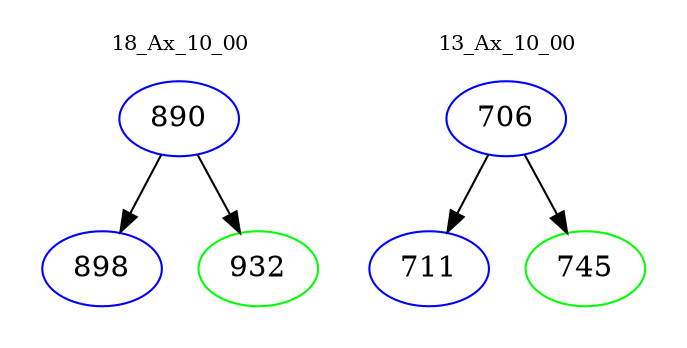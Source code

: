 digraph{
subgraph cluster_0 {
color = white
label = "18_Ax_10_00";
fontsize=10;
T0_890 [label="890", color="blue"]
T0_890 -> T0_898 [color="black"]
T0_898 [label="898", color="blue"]
T0_890 -> T0_932 [color="black"]
T0_932 [label="932", color="green"]
}
subgraph cluster_1 {
color = white
label = "13_Ax_10_00";
fontsize=10;
T1_706 [label="706", color="blue"]
T1_706 -> T1_711 [color="black"]
T1_711 [label="711", color="blue"]
T1_706 -> T1_745 [color="black"]
T1_745 [label="745", color="green"]
}
}
